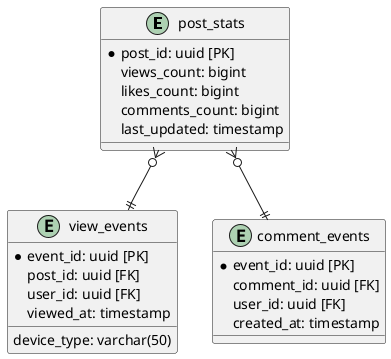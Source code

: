 @startuml
entity post_stats {
  *post_id: uuid [PK]
  views_count: bigint
  likes_count: bigint
  comments_count: bigint
  last_updated: timestamp
}

entity view_events {
  *event_id: uuid [PK]
  post_id: uuid [FK]
  user_id: uuid [FK]
  viewed_at: timestamp
  device_type: varchar(50)
}

entity comment_events {
  *event_id: uuid [PK]
  comment_id: uuid [FK]
  user_id: uuid [FK]
  created_at: timestamp
}

post_stats }o--|| view_events
post_stats }o--|| comment_events
@enduml